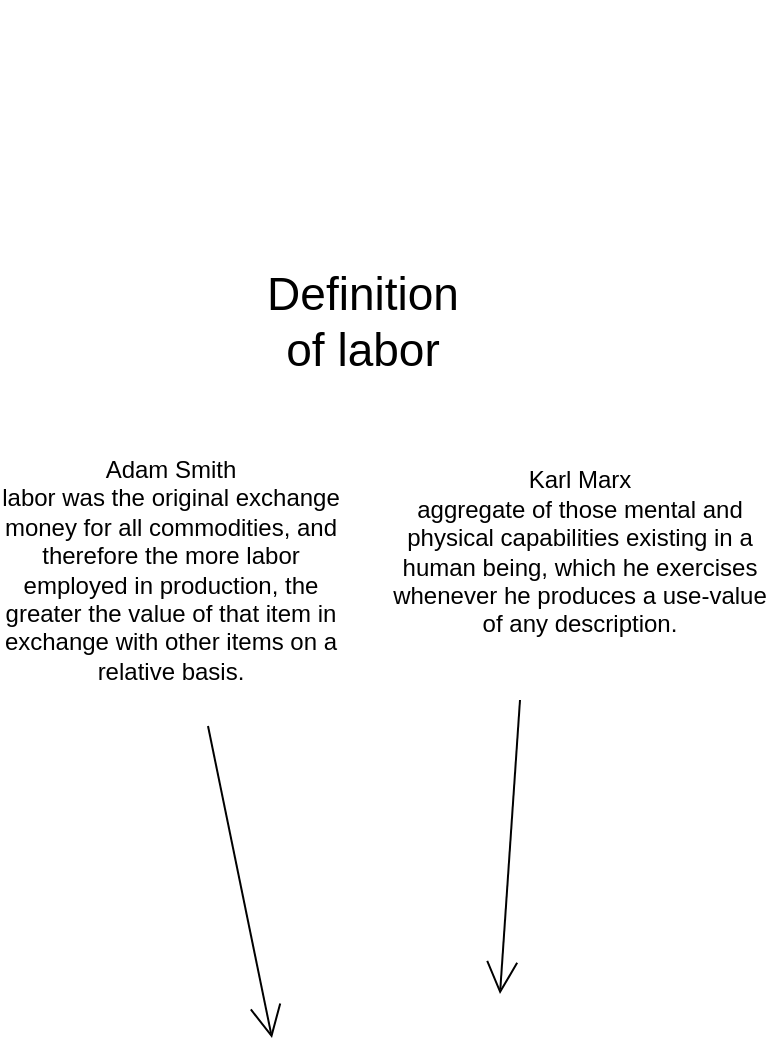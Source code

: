 <mxfile version="16.6.3" type="github"><diagram id="KclwvbXIc-2G31b7p0AR" name="Page-1"><mxGraphModel dx="359" dy="1083" grid="0" gridSize="10" guides="1" tooltips="1" connect="1" arrows="1" fold="1" page="0" pageScale="1" pageWidth="850" pageHeight="1100" math="0" shadow="0"><root><mxCell id="0"/><mxCell id="1" parent="0"/><mxCell id="d8HS_mdoFkVzwin7Pl3e-3" value="" style="edgeStyle=none;orthogonalLoop=1;jettySize=auto;html=1;rounded=0;endArrow=open;startSize=14;endSize=14;sourcePerimeterSpacing=8;targetPerimeterSpacing=8;curved=1;" parent="1" edge="1"><mxGeometry width="120" relative="1" as="geometry"><mxPoint x="126" y="167" as="sourcePoint"/><mxPoint x="158" y="323" as="targetPoint"/><Array as="points"/></mxGeometry></mxCell><mxCell id="d8HS_mdoFkVzwin7Pl3e-4" value="" style="edgeStyle=none;orthogonalLoop=1;jettySize=auto;html=1;rounded=0;endArrow=open;startSize=14;endSize=14;sourcePerimeterSpacing=8;targetPerimeterSpacing=8;curved=1;" parent="1" edge="1"><mxGeometry width="120" relative="1" as="geometry"><mxPoint x="282" y="154" as="sourcePoint"/><mxPoint x="272" y="301" as="targetPoint"/><Array as="points"/></mxGeometry></mxCell><mxCell id="d8HS_mdoFkVzwin7Pl3e-5" value="Adam Smith &lt;br&gt;labor was the original exchange money for all commodities, and therefore the more labor employed in production, the greater the value of that item in exchange with other items on a relative basis." style="text;strokeColor=none;fillColor=none;html=1;align=center;verticalAlign=middle;whiteSpace=wrap;rounded=0;hachureGap=4;" parent="1" vertex="1"><mxGeometry x="22" y="4" width="171" height="169" as="geometry"/></mxCell><mxCell id="d8HS_mdoFkVzwin7Pl3e-7" value="Karl Marx&lt;br&gt;aggregate of those mental and physical capabilities existing in a human being, which he exercises whenever he produces a use-value of any description." style="text;strokeColor=none;fillColor=none;html=1;align=center;verticalAlign=middle;whiteSpace=wrap;rounded=0;hachureGap=4;" parent="1" vertex="1"><mxGeometry x="215.0" y="-13" width="194" height="186" as="geometry"/></mxCell><mxCell id="d8HS_mdoFkVzwin7Pl3e-9" value="&lt;font style=&quot;font-size: 23px&quot;&gt;Definition of labor&lt;/font&gt;" style="text;strokeColor=none;fillColor=none;html=1;align=center;verticalAlign=middle;whiteSpace=wrap;rounded=0;hachureGap=4;" parent="1" vertex="1"><mxGeometry x="148" y="-196" width="111" height="322" as="geometry"/></mxCell></root></mxGraphModel></diagram></mxfile>